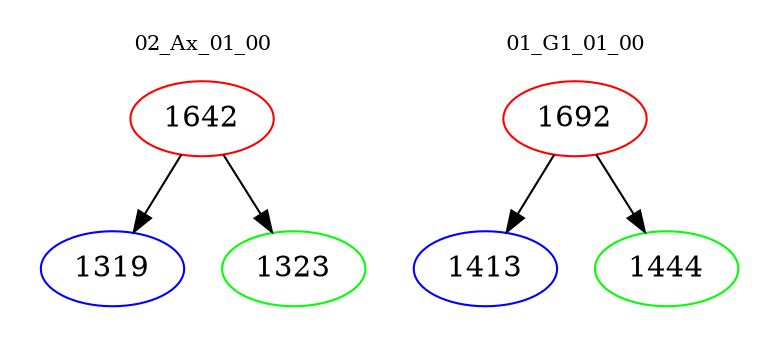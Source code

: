 digraph{
subgraph cluster_0 {
color = white
label = "02_Ax_01_00";
fontsize=10;
T0_1642 [label="1642", color="red"]
T0_1642 -> T0_1319 [color="black"]
T0_1319 [label="1319", color="blue"]
T0_1642 -> T0_1323 [color="black"]
T0_1323 [label="1323", color="green"]
}
subgraph cluster_1 {
color = white
label = "01_G1_01_00";
fontsize=10;
T1_1692 [label="1692", color="red"]
T1_1692 -> T1_1413 [color="black"]
T1_1413 [label="1413", color="blue"]
T1_1692 -> T1_1444 [color="black"]
T1_1444 [label="1444", color="green"]
}
}

